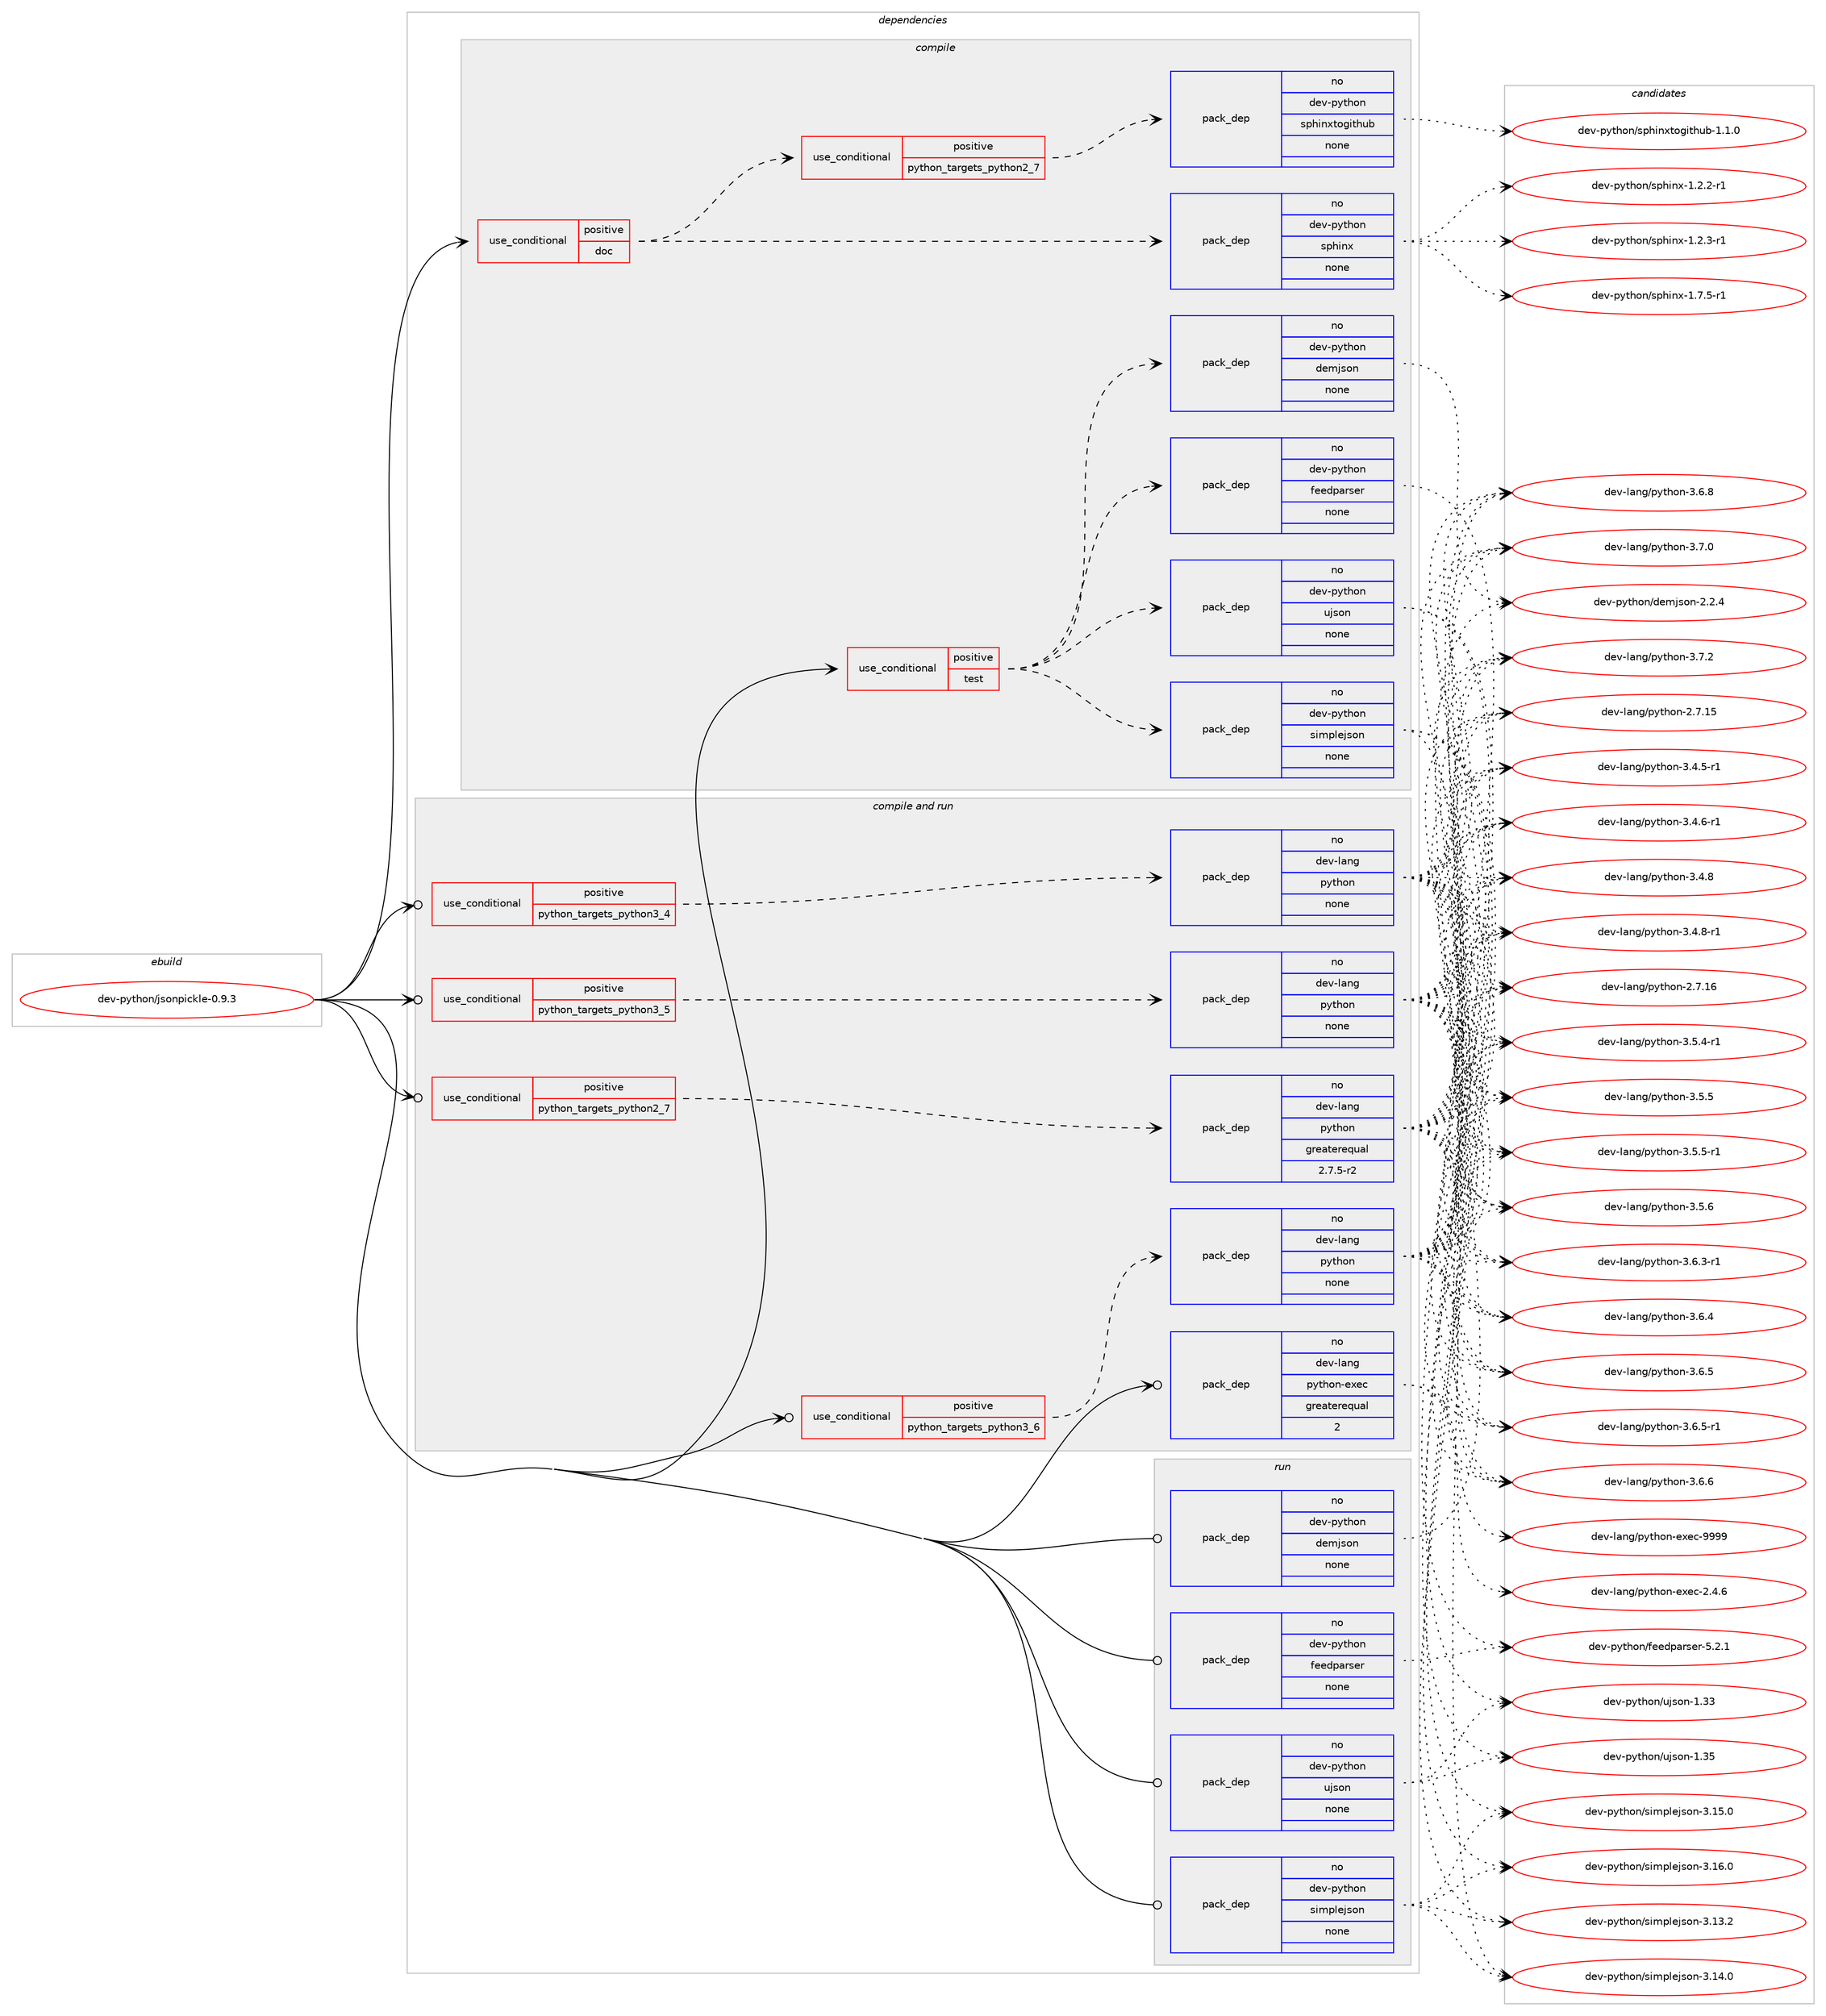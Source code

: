 digraph prolog {

# *************
# Graph options
# *************

newrank=true;
concentrate=true;
compound=true;
graph [rankdir=LR,fontname=Helvetica,fontsize=10,ranksep=1.5];#, ranksep=2.5, nodesep=0.2];
edge  [arrowhead=vee];
node  [fontname=Helvetica,fontsize=10];

# **********
# The ebuild
# **********

subgraph cluster_leftcol {
color=gray;
rank=same;
label=<<i>ebuild</i>>;
id [label="dev-python/jsonpickle-0.9.3", color=red, width=4, href="../dev-python/jsonpickle-0.9.3.svg"];
}

# ****************
# The dependencies
# ****************

subgraph cluster_midcol {
color=gray;
label=<<i>dependencies</i>>;
subgraph cluster_compile {
fillcolor="#eeeeee";
style=filled;
label=<<i>compile</i>>;
subgraph cond376453 {
dependency1415793 [label=<<TABLE BORDER="0" CELLBORDER="1" CELLSPACING="0" CELLPADDING="4"><TR><TD ROWSPAN="3" CELLPADDING="10">use_conditional</TD></TR><TR><TD>positive</TD></TR><TR><TD>doc</TD></TR></TABLE>>, shape=none, color=red];
subgraph pack1016068 {
dependency1415794 [label=<<TABLE BORDER="0" CELLBORDER="1" CELLSPACING="0" CELLPADDING="4" WIDTH="220"><TR><TD ROWSPAN="6" CELLPADDING="30">pack_dep</TD></TR><TR><TD WIDTH="110">no</TD></TR><TR><TD>dev-python</TD></TR><TR><TD>sphinx</TD></TR><TR><TD>none</TD></TR><TR><TD></TD></TR></TABLE>>, shape=none, color=blue];
}
dependency1415793:e -> dependency1415794:w [weight=20,style="dashed",arrowhead="vee"];
subgraph cond376454 {
dependency1415795 [label=<<TABLE BORDER="0" CELLBORDER="1" CELLSPACING="0" CELLPADDING="4"><TR><TD ROWSPAN="3" CELLPADDING="10">use_conditional</TD></TR><TR><TD>positive</TD></TR><TR><TD>python_targets_python2_7</TD></TR></TABLE>>, shape=none, color=red];
subgraph pack1016069 {
dependency1415796 [label=<<TABLE BORDER="0" CELLBORDER="1" CELLSPACING="0" CELLPADDING="4" WIDTH="220"><TR><TD ROWSPAN="6" CELLPADDING="30">pack_dep</TD></TR><TR><TD WIDTH="110">no</TD></TR><TR><TD>dev-python</TD></TR><TR><TD>sphinxtogithub</TD></TR><TR><TD>none</TD></TR><TR><TD></TD></TR></TABLE>>, shape=none, color=blue];
}
dependency1415795:e -> dependency1415796:w [weight=20,style="dashed",arrowhead="vee"];
}
dependency1415793:e -> dependency1415795:w [weight=20,style="dashed",arrowhead="vee"];
}
id:e -> dependency1415793:w [weight=20,style="solid",arrowhead="vee"];
subgraph cond376455 {
dependency1415797 [label=<<TABLE BORDER="0" CELLBORDER="1" CELLSPACING="0" CELLPADDING="4"><TR><TD ROWSPAN="3" CELLPADDING="10">use_conditional</TD></TR><TR><TD>positive</TD></TR><TR><TD>test</TD></TR></TABLE>>, shape=none, color=red];
subgraph pack1016070 {
dependency1415798 [label=<<TABLE BORDER="0" CELLBORDER="1" CELLSPACING="0" CELLPADDING="4" WIDTH="220"><TR><TD ROWSPAN="6" CELLPADDING="30">pack_dep</TD></TR><TR><TD WIDTH="110">no</TD></TR><TR><TD>dev-python</TD></TR><TR><TD>simplejson</TD></TR><TR><TD>none</TD></TR><TR><TD></TD></TR></TABLE>>, shape=none, color=blue];
}
dependency1415797:e -> dependency1415798:w [weight=20,style="dashed",arrowhead="vee"];
subgraph pack1016071 {
dependency1415799 [label=<<TABLE BORDER="0" CELLBORDER="1" CELLSPACING="0" CELLPADDING="4" WIDTH="220"><TR><TD ROWSPAN="6" CELLPADDING="30">pack_dep</TD></TR><TR><TD WIDTH="110">no</TD></TR><TR><TD>dev-python</TD></TR><TR><TD>feedparser</TD></TR><TR><TD>none</TD></TR><TR><TD></TD></TR></TABLE>>, shape=none, color=blue];
}
dependency1415797:e -> dependency1415799:w [weight=20,style="dashed",arrowhead="vee"];
subgraph pack1016072 {
dependency1415800 [label=<<TABLE BORDER="0" CELLBORDER="1" CELLSPACING="0" CELLPADDING="4" WIDTH="220"><TR><TD ROWSPAN="6" CELLPADDING="30">pack_dep</TD></TR><TR><TD WIDTH="110">no</TD></TR><TR><TD>dev-python</TD></TR><TR><TD>ujson</TD></TR><TR><TD>none</TD></TR><TR><TD></TD></TR></TABLE>>, shape=none, color=blue];
}
dependency1415797:e -> dependency1415800:w [weight=20,style="dashed",arrowhead="vee"];
subgraph pack1016073 {
dependency1415801 [label=<<TABLE BORDER="0" CELLBORDER="1" CELLSPACING="0" CELLPADDING="4" WIDTH="220"><TR><TD ROWSPAN="6" CELLPADDING="30">pack_dep</TD></TR><TR><TD WIDTH="110">no</TD></TR><TR><TD>dev-python</TD></TR><TR><TD>demjson</TD></TR><TR><TD>none</TD></TR><TR><TD></TD></TR></TABLE>>, shape=none, color=blue];
}
dependency1415797:e -> dependency1415801:w [weight=20,style="dashed",arrowhead="vee"];
}
id:e -> dependency1415797:w [weight=20,style="solid",arrowhead="vee"];
}
subgraph cluster_compileandrun {
fillcolor="#eeeeee";
style=filled;
label=<<i>compile and run</i>>;
subgraph cond376456 {
dependency1415802 [label=<<TABLE BORDER="0" CELLBORDER="1" CELLSPACING="0" CELLPADDING="4"><TR><TD ROWSPAN="3" CELLPADDING="10">use_conditional</TD></TR><TR><TD>positive</TD></TR><TR><TD>python_targets_python2_7</TD></TR></TABLE>>, shape=none, color=red];
subgraph pack1016074 {
dependency1415803 [label=<<TABLE BORDER="0" CELLBORDER="1" CELLSPACING="0" CELLPADDING="4" WIDTH="220"><TR><TD ROWSPAN="6" CELLPADDING="30">pack_dep</TD></TR><TR><TD WIDTH="110">no</TD></TR><TR><TD>dev-lang</TD></TR><TR><TD>python</TD></TR><TR><TD>greaterequal</TD></TR><TR><TD>2.7.5-r2</TD></TR></TABLE>>, shape=none, color=blue];
}
dependency1415802:e -> dependency1415803:w [weight=20,style="dashed",arrowhead="vee"];
}
id:e -> dependency1415802:w [weight=20,style="solid",arrowhead="odotvee"];
subgraph cond376457 {
dependency1415804 [label=<<TABLE BORDER="0" CELLBORDER="1" CELLSPACING="0" CELLPADDING="4"><TR><TD ROWSPAN="3" CELLPADDING="10">use_conditional</TD></TR><TR><TD>positive</TD></TR><TR><TD>python_targets_python3_4</TD></TR></TABLE>>, shape=none, color=red];
subgraph pack1016075 {
dependency1415805 [label=<<TABLE BORDER="0" CELLBORDER="1" CELLSPACING="0" CELLPADDING="4" WIDTH="220"><TR><TD ROWSPAN="6" CELLPADDING="30">pack_dep</TD></TR><TR><TD WIDTH="110">no</TD></TR><TR><TD>dev-lang</TD></TR><TR><TD>python</TD></TR><TR><TD>none</TD></TR><TR><TD></TD></TR></TABLE>>, shape=none, color=blue];
}
dependency1415804:e -> dependency1415805:w [weight=20,style="dashed",arrowhead="vee"];
}
id:e -> dependency1415804:w [weight=20,style="solid",arrowhead="odotvee"];
subgraph cond376458 {
dependency1415806 [label=<<TABLE BORDER="0" CELLBORDER="1" CELLSPACING="0" CELLPADDING="4"><TR><TD ROWSPAN="3" CELLPADDING="10">use_conditional</TD></TR><TR><TD>positive</TD></TR><TR><TD>python_targets_python3_5</TD></TR></TABLE>>, shape=none, color=red];
subgraph pack1016076 {
dependency1415807 [label=<<TABLE BORDER="0" CELLBORDER="1" CELLSPACING="0" CELLPADDING="4" WIDTH="220"><TR><TD ROWSPAN="6" CELLPADDING="30">pack_dep</TD></TR><TR><TD WIDTH="110">no</TD></TR><TR><TD>dev-lang</TD></TR><TR><TD>python</TD></TR><TR><TD>none</TD></TR><TR><TD></TD></TR></TABLE>>, shape=none, color=blue];
}
dependency1415806:e -> dependency1415807:w [weight=20,style="dashed",arrowhead="vee"];
}
id:e -> dependency1415806:w [weight=20,style="solid",arrowhead="odotvee"];
subgraph cond376459 {
dependency1415808 [label=<<TABLE BORDER="0" CELLBORDER="1" CELLSPACING="0" CELLPADDING="4"><TR><TD ROWSPAN="3" CELLPADDING="10">use_conditional</TD></TR><TR><TD>positive</TD></TR><TR><TD>python_targets_python3_6</TD></TR></TABLE>>, shape=none, color=red];
subgraph pack1016077 {
dependency1415809 [label=<<TABLE BORDER="0" CELLBORDER="1" CELLSPACING="0" CELLPADDING="4" WIDTH="220"><TR><TD ROWSPAN="6" CELLPADDING="30">pack_dep</TD></TR><TR><TD WIDTH="110">no</TD></TR><TR><TD>dev-lang</TD></TR><TR><TD>python</TD></TR><TR><TD>none</TD></TR><TR><TD></TD></TR></TABLE>>, shape=none, color=blue];
}
dependency1415808:e -> dependency1415809:w [weight=20,style="dashed",arrowhead="vee"];
}
id:e -> dependency1415808:w [weight=20,style="solid",arrowhead="odotvee"];
subgraph pack1016078 {
dependency1415810 [label=<<TABLE BORDER="0" CELLBORDER="1" CELLSPACING="0" CELLPADDING="4" WIDTH="220"><TR><TD ROWSPAN="6" CELLPADDING="30">pack_dep</TD></TR><TR><TD WIDTH="110">no</TD></TR><TR><TD>dev-lang</TD></TR><TR><TD>python-exec</TD></TR><TR><TD>greaterequal</TD></TR><TR><TD>2</TD></TR></TABLE>>, shape=none, color=blue];
}
id:e -> dependency1415810:w [weight=20,style="solid",arrowhead="odotvee"];
}
subgraph cluster_run {
fillcolor="#eeeeee";
style=filled;
label=<<i>run</i>>;
subgraph pack1016079 {
dependency1415811 [label=<<TABLE BORDER="0" CELLBORDER="1" CELLSPACING="0" CELLPADDING="4" WIDTH="220"><TR><TD ROWSPAN="6" CELLPADDING="30">pack_dep</TD></TR><TR><TD WIDTH="110">no</TD></TR><TR><TD>dev-python</TD></TR><TR><TD>demjson</TD></TR><TR><TD>none</TD></TR><TR><TD></TD></TR></TABLE>>, shape=none, color=blue];
}
id:e -> dependency1415811:w [weight=20,style="solid",arrowhead="odot"];
subgraph pack1016080 {
dependency1415812 [label=<<TABLE BORDER="0" CELLBORDER="1" CELLSPACING="0" CELLPADDING="4" WIDTH="220"><TR><TD ROWSPAN="6" CELLPADDING="30">pack_dep</TD></TR><TR><TD WIDTH="110">no</TD></TR><TR><TD>dev-python</TD></TR><TR><TD>feedparser</TD></TR><TR><TD>none</TD></TR><TR><TD></TD></TR></TABLE>>, shape=none, color=blue];
}
id:e -> dependency1415812:w [weight=20,style="solid",arrowhead="odot"];
subgraph pack1016081 {
dependency1415813 [label=<<TABLE BORDER="0" CELLBORDER="1" CELLSPACING="0" CELLPADDING="4" WIDTH="220"><TR><TD ROWSPAN="6" CELLPADDING="30">pack_dep</TD></TR><TR><TD WIDTH="110">no</TD></TR><TR><TD>dev-python</TD></TR><TR><TD>simplejson</TD></TR><TR><TD>none</TD></TR><TR><TD></TD></TR></TABLE>>, shape=none, color=blue];
}
id:e -> dependency1415813:w [weight=20,style="solid",arrowhead="odot"];
subgraph pack1016082 {
dependency1415814 [label=<<TABLE BORDER="0" CELLBORDER="1" CELLSPACING="0" CELLPADDING="4" WIDTH="220"><TR><TD ROWSPAN="6" CELLPADDING="30">pack_dep</TD></TR><TR><TD WIDTH="110">no</TD></TR><TR><TD>dev-python</TD></TR><TR><TD>ujson</TD></TR><TR><TD>none</TD></TR><TR><TD></TD></TR></TABLE>>, shape=none, color=blue];
}
id:e -> dependency1415814:w [weight=20,style="solid",arrowhead="odot"];
}
}

# **************
# The candidates
# **************

subgraph cluster_choices {
rank=same;
color=gray;
label=<<i>candidates</i>>;

subgraph choice1016068 {
color=black;
nodesep=1;
choice10010111845112121116104111110471151121041051101204549465046504511449 [label="dev-python/sphinx-1.2.2-r1", color=red, width=4,href="../dev-python/sphinx-1.2.2-r1.svg"];
choice10010111845112121116104111110471151121041051101204549465046514511449 [label="dev-python/sphinx-1.2.3-r1", color=red, width=4,href="../dev-python/sphinx-1.2.3-r1.svg"];
choice10010111845112121116104111110471151121041051101204549465546534511449 [label="dev-python/sphinx-1.7.5-r1", color=red, width=4,href="../dev-python/sphinx-1.7.5-r1.svg"];
dependency1415794:e -> choice10010111845112121116104111110471151121041051101204549465046504511449:w [style=dotted,weight="100"];
dependency1415794:e -> choice10010111845112121116104111110471151121041051101204549465046514511449:w [style=dotted,weight="100"];
dependency1415794:e -> choice10010111845112121116104111110471151121041051101204549465546534511449:w [style=dotted,weight="100"];
}
subgraph choice1016069 {
color=black;
nodesep=1;
choice100101118451121211161041111104711511210410511012011611110310511610411798454946494648 [label="dev-python/sphinxtogithub-1.1.0", color=red, width=4,href="../dev-python/sphinxtogithub-1.1.0.svg"];
dependency1415796:e -> choice100101118451121211161041111104711511210410511012011611110310511610411798454946494648:w [style=dotted,weight="100"];
}
subgraph choice1016070 {
color=black;
nodesep=1;
choice100101118451121211161041111104711510510911210810110611511111045514649514650 [label="dev-python/simplejson-3.13.2", color=red, width=4,href="../dev-python/simplejson-3.13.2.svg"];
choice100101118451121211161041111104711510510911210810110611511111045514649524648 [label="dev-python/simplejson-3.14.0", color=red, width=4,href="../dev-python/simplejson-3.14.0.svg"];
choice100101118451121211161041111104711510510911210810110611511111045514649534648 [label="dev-python/simplejson-3.15.0", color=red, width=4,href="../dev-python/simplejson-3.15.0.svg"];
choice100101118451121211161041111104711510510911210810110611511111045514649544648 [label="dev-python/simplejson-3.16.0", color=red, width=4,href="../dev-python/simplejson-3.16.0.svg"];
dependency1415798:e -> choice100101118451121211161041111104711510510911210810110611511111045514649514650:w [style=dotted,weight="100"];
dependency1415798:e -> choice100101118451121211161041111104711510510911210810110611511111045514649524648:w [style=dotted,weight="100"];
dependency1415798:e -> choice100101118451121211161041111104711510510911210810110611511111045514649534648:w [style=dotted,weight="100"];
dependency1415798:e -> choice100101118451121211161041111104711510510911210810110611511111045514649544648:w [style=dotted,weight="100"];
}
subgraph choice1016071 {
color=black;
nodesep=1;
choice100101118451121211161041111104710210110110011297114115101114455346504649 [label="dev-python/feedparser-5.2.1", color=red, width=4,href="../dev-python/feedparser-5.2.1.svg"];
dependency1415799:e -> choice100101118451121211161041111104710210110110011297114115101114455346504649:w [style=dotted,weight="100"];
}
subgraph choice1016072 {
color=black;
nodesep=1;
choice10010111845112121116104111110471171061151111104549465151 [label="dev-python/ujson-1.33", color=red, width=4,href="../dev-python/ujson-1.33.svg"];
choice10010111845112121116104111110471171061151111104549465153 [label="dev-python/ujson-1.35", color=red, width=4,href="../dev-python/ujson-1.35.svg"];
dependency1415800:e -> choice10010111845112121116104111110471171061151111104549465151:w [style=dotted,weight="100"];
dependency1415800:e -> choice10010111845112121116104111110471171061151111104549465153:w [style=dotted,weight="100"];
}
subgraph choice1016073 {
color=black;
nodesep=1;
choice1001011184511212111610411111047100101109106115111110455046504652 [label="dev-python/demjson-2.2.4", color=red, width=4,href="../dev-python/demjson-2.2.4.svg"];
dependency1415801:e -> choice1001011184511212111610411111047100101109106115111110455046504652:w [style=dotted,weight="100"];
}
subgraph choice1016074 {
color=black;
nodesep=1;
choice10010111845108971101034711212111610411111045504655464953 [label="dev-lang/python-2.7.15", color=red, width=4,href="../dev-lang/python-2.7.15.svg"];
choice10010111845108971101034711212111610411111045504655464954 [label="dev-lang/python-2.7.16", color=red, width=4,href="../dev-lang/python-2.7.16.svg"];
choice1001011184510897110103471121211161041111104551465246534511449 [label="dev-lang/python-3.4.5-r1", color=red, width=4,href="../dev-lang/python-3.4.5-r1.svg"];
choice1001011184510897110103471121211161041111104551465246544511449 [label="dev-lang/python-3.4.6-r1", color=red, width=4,href="../dev-lang/python-3.4.6-r1.svg"];
choice100101118451089711010347112121116104111110455146524656 [label="dev-lang/python-3.4.8", color=red, width=4,href="../dev-lang/python-3.4.8.svg"];
choice1001011184510897110103471121211161041111104551465246564511449 [label="dev-lang/python-3.4.8-r1", color=red, width=4,href="../dev-lang/python-3.4.8-r1.svg"];
choice1001011184510897110103471121211161041111104551465346524511449 [label="dev-lang/python-3.5.4-r1", color=red, width=4,href="../dev-lang/python-3.5.4-r1.svg"];
choice100101118451089711010347112121116104111110455146534653 [label="dev-lang/python-3.5.5", color=red, width=4,href="../dev-lang/python-3.5.5.svg"];
choice1001011184510897110103471121211161041111104551465346534511449 [label="dev-lang/python-3.5.5-r1", color=red, width=4,href="../dev-lang/python-3.5.5-r1.svg"];
choice100101118451089711010347112121116104111110455146534654 [label="dev-lang/python-3.5.6", color=red, width=4,href="../dev-lang/python-3.5.6.svg"];
choice1001011184510897110103471121211161041111104551465446514511449 [label="dev-lang/python-3.6.3-r1", color=red, width=4,href="../dev-lang/python-3.6.3-r1.svg"];
choice100101118451089711010347112121116104111110455146544652 [label="dev-lang/python-3.6.4", color=red, width=4,href="../dev-lang/python-3.6.4.svg"];
choice100101118451089711010347112121116104111110455146544653 [label="dev-lang/python-3.6.5", color=red, width=4,href="../dev-lang/python-3.6.5.svg"];
choice1001011184510897110103471121211161041111104551465446534511449 [label="dev-lang/python-3.6.5-r1", color=red, width=4,href="../dev-lang/python-3.6.5-r1.svg"];
choice100101118451089711010347112121116104111110455146544654 [label="dev-lang/python-3.6.6", color=red, width=4,href="../dev-lang/python-3.6.6.svg"];
choice100101118451089711010347112121116104111110455146544656 [label="dev-lang/python-3.6.8", color=red, width=4,href="../dev-lang/python-3.6.8.svg"];
choice100101118451089711010347112121116104111110455146554648 [label="dev-lang/python-3.7.0", color=red, width=4,href="../dev-lang/python-3.7.0.svg"];
choice100101118451089711010347112121116104111110455146554650 [label="dev-lang/python-3.7.2", color=red, width=4,href="../dev-lang/python-3.7.2.svg"];
dependency1415803:e -> choice10010111845108971101034711212111610411111045504655464953:w [style=dotted,weight="100"];
dependency1415803:e -> choice10010111845108971101034711212111610411111045504655464954:w [style=dotted,weight="100"];
dependency1415803:e -> choice1001011184510897110103471121211161041111104551465246534511449:w [style=dotted,weight="100"];
dependency1415803:e -> choice1001011184510897110103471121211161041111104551465246544511449:w [style=dotted,weight="100"];
dependency1415803:e -> choice100101118451089711010347112121116104111110455146524656:w [style=dotted,weight="100"];
dependency1415803:e -> choice1001011184510897110103471121211161041111104551465246564511449:w [style=dotted,weight="100"];
dependency1415803:e -> choice1001011184510897110103471121211161041111104551465346524511449:w [style=dotted,weight="100"];
dependency1415803:e -> choice100101118451089711010347112121116104111110455146534653:w [style=dotted,weight="100"];
dependency1415803:e -> choice1001011184510897110103471121211161041111104551465346534511449:w [style=dotted,weight="100"];
dependency1415803:e -> choice100101118451089711010347112121116104111110455146534654:w [style=dotted,weight="100"];
dependency1415803:e -> choice1001011184510897110103471121211161041111104551465446514511449:w [style=dotted,weight="100"];
dependency1415803:e -> choice100101118451089711010347112121116104111110455146544652:w [style=dotted,weight="100"];
dependency1415803:e -> choice100101118451089711010347112121116104111110455146544653:w [style=dotted,weight="100"];
dependency1415803:e -> choice1001011184510897110103471121211161041111104551465446534511449:w [style=dotted,weight="100"];
dependency1415803:e -> choice100101118451089711010347112121116104111110455146544654:w [style=dotted,weight="100"];
dependency1415803:e -> choice100101118451089711010347112121116104111110455146544656:w [style=dotted,weight="100"];
dependency1415803:e -> choice100101118451089711010347112121116104111110455146554648:w [style=dotted,weight="100"];
dependency1415803:e -> choice100101118451089711010347112121116104111110455146554650:w [style=dotted,weight="100"];
}
subgraph choice1016075 {
color=black;
nodesep=1;
choice10010111845108971101034711212111610411111045504655464953 [label="dev-lang/python-2.7.15", color=red, width=4,href="../dev-lang/python-2.7.15.svg"];
choice10010111845108971101034711212111610411111045504655464954 [label="dev-lang/python-2.7.16", color=red, width=4,href="../dev-lang/python-2.7.16.svg"];
choice1001011184510897110103471121211161041111104551465246534511449 [label="dev-lang/python-3.4.5-r1", color=red, width=4,href="../dev-lang/python-3.4.5-r1.svg"];
choice1001011184510897110103471121211161041111104551465246544511449 [label="dev-lang/python-3.4.6-r1", color=red, width=4,href="../dev-lang/python-3.4.6-r1.svg"];
choice100101118451089711010347112121116104111110455146524656 [label="dev-lang/python-3.4.8", color=red, width=4,href="../dev-lang/python-3.4.8.svg"];
choice1001011184510897110103471121211161041111104551465246564511449 [label="dev-lang/python-3.4.8-r1", color=red, width=4,href="../dev-lang/python-3.4.8-r1.svg"];
choice1001011184510897110103471121211161041111104551465346524511449 [label="dev-lang/python-3.5.4-r1", color=red, width=4,href="../dev-lang/python-3.5.4-r1.svg"];
choice100101118451089711010347112121116104111110455146534653 [label="dev-lang/python-3.5.5", color=red, width=4,href="../dev-lang/python-3.5.5.svg"];
choice1001011184510897110103471121211161041111104551465346534511449 [label="dev-lang/python-3.5.5-r1", color=red, width=4,href="../dev-lang/python-3.5.5-r1.svg"];
choice100101118451089711010347112121116104111110455146534654 [label="dev-lang/python-3.5.6", color=red, width=4,href="../dev-lang/python-3.5.6.svg"];
choice1001011184510897110103471121211161041111104551465446514511449 [label="dev-lang/python-3.6.3-r1", color=red, width=4,href="../dev-lang/python-3.6.3-r1.svg"];
choice100101118451089711010347112121116104111110455146544652 [label="dev-lang/python-3.6.4", color=red, width=4,href="../dev-lang/python-3.6.4.svg"];
choice100101118451089711010347112121116104111110455146544653 [label="dev-lang/python-3.6.5", color=red, width=4,href="../dev-lang/python-3.6.5.svg"];
choice1001011184510897110103471121211161041111104551465446534511449 [label="dev-lang/python-3.6.5-r1", color=red, width=4,href="../dev-lang/python-3.6.5-r1.svg"];
choice100101118451089711010347112121116104111110455146544654 [label="dev-lang/python-3.6.6", color=red, width=4,href="../dev-lang/python-3.6.6.svg"];
choice100101118451089711010347112121116104111110455146544656 [label="dev-lang/python-3.6.8", color=red, width=4,href="../dev-lang/python-3.6.8.svg"];
choice100101118451089711010347112121116104111110455146554648 [label="dev-lang/python-3.7.0", color=red, width=4,href="../dev-lang/python-3.7.0.svg"];
choice100101118451089711010347112121116104111110455146554650 [label="dev-lang/python-3.7.2", color=red, width=4,href="../dev-lang/python-3.7.2.svg"];
dependency1415805:e -> choice10010111845108971101034711212111610411111045504655464953:w [style=dotted,weight="100"];
dependency1415805:e -> choice10010111845108971101034711212111610411111045504655464954:w [style=dotted,weight="100"];
dependency1415805:e -> choice1001011184510897110103471121211161041111104551465246534511449:w [style=dotted,weight="100"];
dependency1415805:e -> choice1001011184510897110103471121211161041111104551465246544511449:w [style=dotted,weight="100"];
dependency1415805:e -> choice100101118451089711010347112121116104111110455146524656:w [style=dotted,weight="100"];
dependency1415805:e -> choice1001011184510897110103471121211161041111104551465246564511449:w [style=dotted,weight="100"];
dependency1415805:e -> choice1001011184510897110103471121211161041111104551465346524511449:w [style=dotted,weight="100"];
dependency1415805:e -> choice100101118451089711010347112121116104111110455146534653:w [style=dotted,weight="100"];
dependency1415805:e -> choice1001011184510897110103471121211161041111104551465346534511449:w [style=dotted,weight="100"];
dependency1415805:e -> choice100101118451089711010347112121116104111110455146534654:w [style=dotted,weight="100"];
dependency1415805:e -> choice1001011184510897110103471121211161041111104551465446514511449:w [style=dotted,weight="100"];
dependency1415805:e -> choice100101118451089711010347112121116104111110455146544652:w [style=dotted,weight="100"];
dependency1415805:e -> choice100101118451089711010347112121116104111110455146544653:w [style=dotted,weight="100"];
dependency1415805:e -> choice1001011184510897110103471121211161041111104551465446534511449:w [style=dotted,weight="100"];
dependency1415805:e -> choice100101118451089711010347112121116104111110455146544654:w [style=dotted,weight="100"];
dependency1415805:e -> choice100101118451089711010347112121116104111110455146544656:w [style=dotted,weight="100"];
dependency1415805:e -> choice100101118451089711010347112121116104111110455146554648:w [style=dotted,weight="100"];
dependency1415805:e -> choice100101118451089711010347112121116104111110455146554650:w [style=dotted,weight="100"];
}
subgraph choice1016076 {
color=black;
nodesep=1;
choice10010111845108971101034711212111610411111045504655464953 [label="dev-lang/python-2.7.15", color=red, width=4,href="../dev-lang/python-2.7.15.svg"];
choice10010111845108971101034711212111610411111045504655464954 [label="dev-lang/python-2.7.16", color=red, width=4,href="../dev-lang/python-2.7.16.svg"];
choice1001011184510897110103471121211161041111104551465246534511449 [label="dev-lang/python-3.4.5-r1", color=red, width=4,href="../dev-lang/python-3.4.5-r1.svg"];
choice1001011184510897110103471121211161041111104551465246544511449 [label="dev-lang/python-3.4.6-r1", color=red, width=4,href="../dev-lang/python-3.4.6-r1.svg"];
choice100101118451089711010347112121116104111110455146524656 [label="dev-lang/python-3.4.8", color=red, width=4,href="../dev-lang/python-3.4.8.svg"];
choice1001011184510897110103471121211161041111104551465246564511449 [label="dev-lang/python-3.4.8-r1", color=red, width=4,href="../dev-lang/python-3.4.8-r1.svg"];
choice1001011184510897110103471121211161041111104551465346524511449 [label="dev-lang/python-3.5.4-r1", color=red, width=4,href="../dev-lang/python-3.5.4-r1.svg"];
choice100101118451089711010347112121116104111110455146534653 [label="dev-lang/python-3.5.5", color=red, width=4,href="../dev-lang/python-3.5.5.svg"];
choice1001011184510897110103471121211161041111104551465346534511449 [label="dev-lang/python-3.5.5-r1", color=red, width=4,href="../dev-lang/python-3.5.5-r1.svg"];
choice100101118451089711010347112121116104111110455146534654 [label="dev-lang/python-3.5.6", color=red, width=4,href="../dev-lang/python-3.5.6.svg"];
choice1001011184510897110103471121211161041111104551465446514511449 [label="dev-lang/python-3.6.3-r1", color=red, width=4,href="../dev-lang/python-3.6.3-r1.svg"];
choice100101118451089711010347112121116104111110455146544652 [label="dev-lang/python-3.6.4", color=red, width=4,href="../dev-lang/python-3.6.4.svg"];
choice100101118451089711010347112121116104111110455146544653 [label="dev-lang/python-3.6.5", color=red, width=4,href="../dev-lang/python-3.6.5.svg"];
choice1001011184510897110103471121211161041111104551465446534511449 [label="dev-lang/python-3.6.5-r1", color=red, width=4,href="../dev-lang/python-3.6.5-r1.svg"];
choice100101118451089711010347112121116104111110455146544654 [label="dev-lang/python-3.6.6", color=red, width=4,href="../dev-lang/python-3.6.6.svg"];
choice100101118451089711010347112121116104111110455146544656 [label="dev-lang/python-3.6.8", color=red, width=4,href="../dev-lang/python-3.6.8.svg"];
choice100101118451089711010347112121116104111110455146554648 [label="dev-lang/python-3.7.0", color=red, width=4,href="../dev-lang/python-3.7.0.svg"];
choice100101118451089711010347112121116104111110455146554650 [label="dev-lang/python-3.7.2", color=red, width=4,href="../dev-lang/python-3.7.2.svg"];
dependency1415807:e -> choice10010111845108971101034711212111610411111045504655464953:w [style=dotted,weight="100"];
dependency1415807:e -> choice10010111845108971101034711212111610411111045504655464954:w [style=dotted,weight="100"];
dependency1415807:e -> choice1001011184510897110103471121211161041111104551465246534511449:w [style=dotted,weight="100"];
dependency1415807:e -> choice1001011184510897110103471121211161041111104551465246544511449:w [style=dotted,weight="100"];
dependency1415807:e -> choice100101118451089711010347112121116104111110455146524656:w [style=dotted,weight="100"];
dependency1415807:e -> choice1001011184510897110103471121211161041111104551465246564511449:w [style=dotted,weight="100"];
dependency1415807:e -> choice1001011184510897110103471121211161041111104551465346524511449:w [style=dotted,weight="100"];
dependency1415807:e -> choice100101118451089711010347112121116104111110455146534653:w [style=dotted,weight="100"];
dependency1415807:e -> choice1001011184510897110103471121211161041111104551465346534511449:w [style=dotted,weight="100"];
dependency1415807:e -> choice100101118451089711010347112121116104111110455146534654:w [style=dotted,weight="100"];
dependency1415807:e -> choice1001011184510897110103471121211161041111104551465446514511449:w [style=dotted,weight="100"];
dependency1415807:e -> choice100101118451089711010347112121116104111110455146544652:w [style=dotted,weight="100"];
dependency1415807:e -> choice100101118451089711010347112121116104111110455146544653:w [style=dotted,weight="100"];
dependency1415807:e -> choice1001011184510897110103471121211161041111104551465446534511449:w [style=dotted,weight="100"];
dependency1415807:e -> choice100101118451089711010347112121116104111110455146544654:w [style=dotted,weight="100"];
dependency1415807:e -> choice100101118451089711010347112121116104111110455146544656:w [style=dotted,weight="100"];
dependency1415807:e -> choice100101118451089711010347112121116104111110455146554648:w [style=dotted,weight="100"];
dependency1415807:e -> choice100101118451089711010347112121116104111110455146554650:w [style=dotted,weight="100"];
}
subgraph choice1016077 {
color=black;
nodesep=1;
choice10010111845108971101034711212111610411111045504655464953 [label="dev-lang/python-2.7.15", color=red, width=4,href="../dev-lang/python-2.7.15.svg"];
choice10010111845108971101034711212111610411111045504655464954 [label="dev-lang/python-2.7.16", color=red, width=4,href="../dev-lang/python-2.7.16.svg"];
choice1001011184510897110103471121211161041111104551465246534511449 [label="dev-lang/python-3.4.5-r1", color=red, width=4,href="../dev-lang/python-3.4.5-r1.svg"];
choice1001011184510897110103471121211161041111104551465246544511449 [label="dev-lang/python-3.4.6-r1", color=red, width=4,href="../dev-lang/python-3.4.6-r1.svg"];
choice100101118451089711010347112121116104111110455146524656 [label="dev-lang/python-3.4.8", color=red, width=4,href="../dev-lang/python-3.4.8.svg"];
choice1001011184510897110103471121211161041111104551465246564511449 [label="dev-lang/python-3.4.8-r1", color=red, width=4,href="../dev-lang/python-3.4.8-r1.svg"];
choice1001011184510897110103471121211161041111104551465346524511449 [label="dev-lang/python-3.5.4-r1", color=red, width=4,href="../dev-lang/python-3.5.4-r1.svg"];
choice100101118451089711010347112121116104111110455146534653 [label="dev-lang/python-3.5.5", color=red, width=4,href="../dev-lang/python-3.5.5.svg"];
choice1001011184510897110103471121211161041111104551465346534511449 [label="dev-lang/python-3.5.5-r1", color=red, width=4,href="../dev-lang/python-3.5.5-r1.svg"];
choice100101118451089711010347112121116104111110455146534654 [label="dev-lang/python-3.5.6", color=red, width=4,href="../dev-lang/python-3.5.6.svg"];
choice1001011184510897110103471121211161041111104551465446514511449 [label="dev-lang/python-3.6.3-r1", color=red, width=4,href="../dev-lang/python-3.6.3-r1.svg"];
choice100101118451089711010347112121116104111110455146544652 [label="dev-lang/python-3.6.4", color=red, width=4,href="../dev-lang/python-3.6.4.svg"];
choice100101118451089711010347112121116104111110455146544653 [label="dev-lang/python-3.6.5", color=red, width=4,href="../dev-lang/python-3.6.5.svg"];
choice1001011184510897110103471121211161041111104551465446534511449 [label="dev-lang/python-3.6.5-r1", color=red, width=4,href="../dev-lang/python-3.6.5-r1.svg"];
choice100101118451089711010347112121116104111110455146544654 [label="dev-lang/python-3.6.6", color=red, width=4,href="../dev-lang/python-3.6.6.svg"];
choice100101118451089711010347112121116104111110455146544656 [label="dev-lang/python-3.6.8", color=red, width=4,href="../dev-lang/python-3.6.8.svg"];
choice100101118451089711010347112121116104111110455146554648 [label="dev-lang/python-3.7.0", color=red, width=4,href="../dev-lang/python-3.7.0.svg"];
choice100101118451089711010347112121116104111110455146554650 [label="dev-lang/python-3.7.2", color=red, width=4,href="../dev-lang/python-3.7.2.svg"];
dependency1415809:e -> choice10010111845108971101034711212111610411111045504655464953:w [style=dotted,weight="100"];
dependency1415809:e -> choice10010111845108971101034711212111610411111045504655464954:w [style=dotted,weight="100"];
dependency1415809:e -> choice1001011184510897110103471121211161041111104551465246534511449:w [style=dotted,weight="100"];
dependency1415809:e -> choice1001011184510897110103471121211161041111104551465246544511449:w [style=dotted,weight="100"];
dependency1415809:e -> choice100101118451089711010347112121116104111110455146524656:w [style=dotted,weight="100"];
dependency1415809:e -> choice1001011184510897110103471121211161041111104551465246564511449:w [style=dotted,weight="100"];
dependency1415809:e -> choice1001011184510897110103471121211161041111104551465346524511449:w [style=dotted,weight="100"];
dependency1415809:e -> choice100101118451089711010347112121116104111110455146534653:w [style=dotted,weight="100"];
dependency1415809:e -> choice1001011184510897110103471121211161041111104551465346534511449:w [style=dotted,weight="100"];
dependency1415809:e -> choice100101118451089711010347112121116104111110455146534654:w [style=dotted,weight="100"];
dependency1415809:e -> choice1001011184510897110103471121211161041111104551465446514511449:w [style=dotted,weight="100"];
dependency1415809:e -> choice100101118451089711010347112121116104111110455146544652:w [style=dotted,weight="100"];
dependency1415809:e -> choice100101118451089711010347112121116104111110455146544653:w [style=dotted,weight="100"];
dependency1415809:e -> choice1001011184510897110103471121211161041111104551465446534511449:w [style=dotted,weight="100"];
dependency1415809:e -> choice100101118451089711010347112121116104111110455146544654:w [style=dotted,weight="100"];
dependency1415809:e -> choice100101118451089711010347112121116104111110455146544656:w [style=dotted,weight="100"];
dependency1415809:e -> choice100101118451089711010347112121116104111110455146554648:w [style=dotted,weight="100"];
dependency1415809:e -> choice100101118451089711010347112121116104111110455146554650:w [style=dotted,weight="100"];
}
subgraph choice1016078 {
color=black;
nodesep=1;
choice1001011184510897110103471121211161041111104510112010199455046524654 [label="dev-lang/python-exec-2.4.6", color=red, width=4,href="../dev-lang/python-exec-2.4.6.svg"];
choice10010111845108971101034711212111610411111045101120101994557575757 [label="dev-lang/python-exec-9999", color=red, width=4,href="../dev-lang/python-exec-9999.svg"];
dependency1415810:e -> choice1001011184510897110103471121211161041111104510112010199455046524654:w [style=dotted,weight="100"];
dependency1415810:e -> choice10010111845108971101034711212111610411111045101120101994557575757:w [style=dotted,weight="100"];
}
subgraph choice1016079 {
color=black;
nodesep=1;
choice1001011184511212111610411111047100101109106115111110455046504652 [label="dev-python/demjson-2.2.4", color=red, width=4,href="../dev-python/demjson-2.2.4.svg"];
dependency1415811:e -> choice1001011184511212111610411111047100101109106115111110455046504652:w [style=dotted,weight="100"];
}
subgraph choice1016080 {
color=black;
nodesep=1;
choice100101118451121211161041111104710210110110011297114115101114455346504649 [label="dev-python/feedparser-5.2.1", color=red, width=4,href="../dev-python/feedparser-5.2.1.svg"];
dependency1415812:e -> choice100101118451121211161041111104710210110110011297114115101114455346504649:w [style=dotted,weight="100"];
}
subgraph choice1016081 {
color=black;
nodesep=1;
choice100101118451121211161041111104711510510911210810110611511111045514649514650 [label="dev-python/simplejson-3.13.2", color=red, width=4,href="../dev-python/simplejson-3.13.2.svg"];
choice100101118451121211161041111104711510510911210810110611511111045514649524648 [label="dev-python/simplejson-3.14.0", color=red, width=4,href="../dev-python/simplejson-3.14.0.svg"];
choice100101118451121211161041111104711510510911210810110611511111045514649534648 [label="dev-python/simplejson-3.15.0", color=red, width=4,href="../dev-python/simplejson-3.15.0.svg"];
choice100101118451121211161041111104711510510911210810110611511111045514649544648 [label="dev-python/simplejson-3.16.0", color=red, width=4,href="../dev-python/simplejson-3.16.0.svg"];
dependency1415813:e -> choice100101118451121211161041111104711510510911210810110611511111045514649514650:w [style=dotted,weight="100"];
dependency1415813:e -> choice100101118451121211161041111104711510510911210810110611511111045514649524648:w [style=dotted,weight="100"];
dependency1415813:e -> choice100101118451121211161041111104711510510911210810110611511111045514649534648:w [style=dotted,weight="100"];
dependency1415813:e -> choice100101118451121211161041111104711510510911210810110611511111045514649544648:w [style=dotted,weight="100"];
}
subgraph choice1016082 {
color=black;
nodesep=1;
choice10010111845112121116104111110471171061151111104549465151 [label="dev-python/ujson-1.33", color=red, width=4,href="../dev-python/ujson-1.33.svg"];
choice10010111845112121116104111110471171061151111104549465153 [label="dev-python/ujson-1.35", color=red, width=4,href="../dev-python/ujson-1.35.svg"];
dependency1415814:e -> choice10010111845112121116104111110471171061151111104549465151:w [style=dotted,weight="100"];
dependency1415814:e -> choice10010111845112121116104111110471171061151111104549465153:w [style=dotted,weight="100"];
}
}

}
